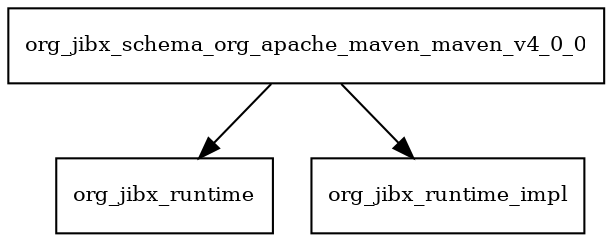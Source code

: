 digraph org_jibx_schema_org_apache_maven_maven_v4_0_0_1_1_4_package_dependencies {
  node [shape = box, fontsize=10.0];
  org_jibx_schema_org_apache_maven_maven_v4_0_0 -> org_jibx_runtime;
  org_jibx_schema_org_apache_maven_maven_v4_0_0 -> org_jibx_runtime_impl;
}
